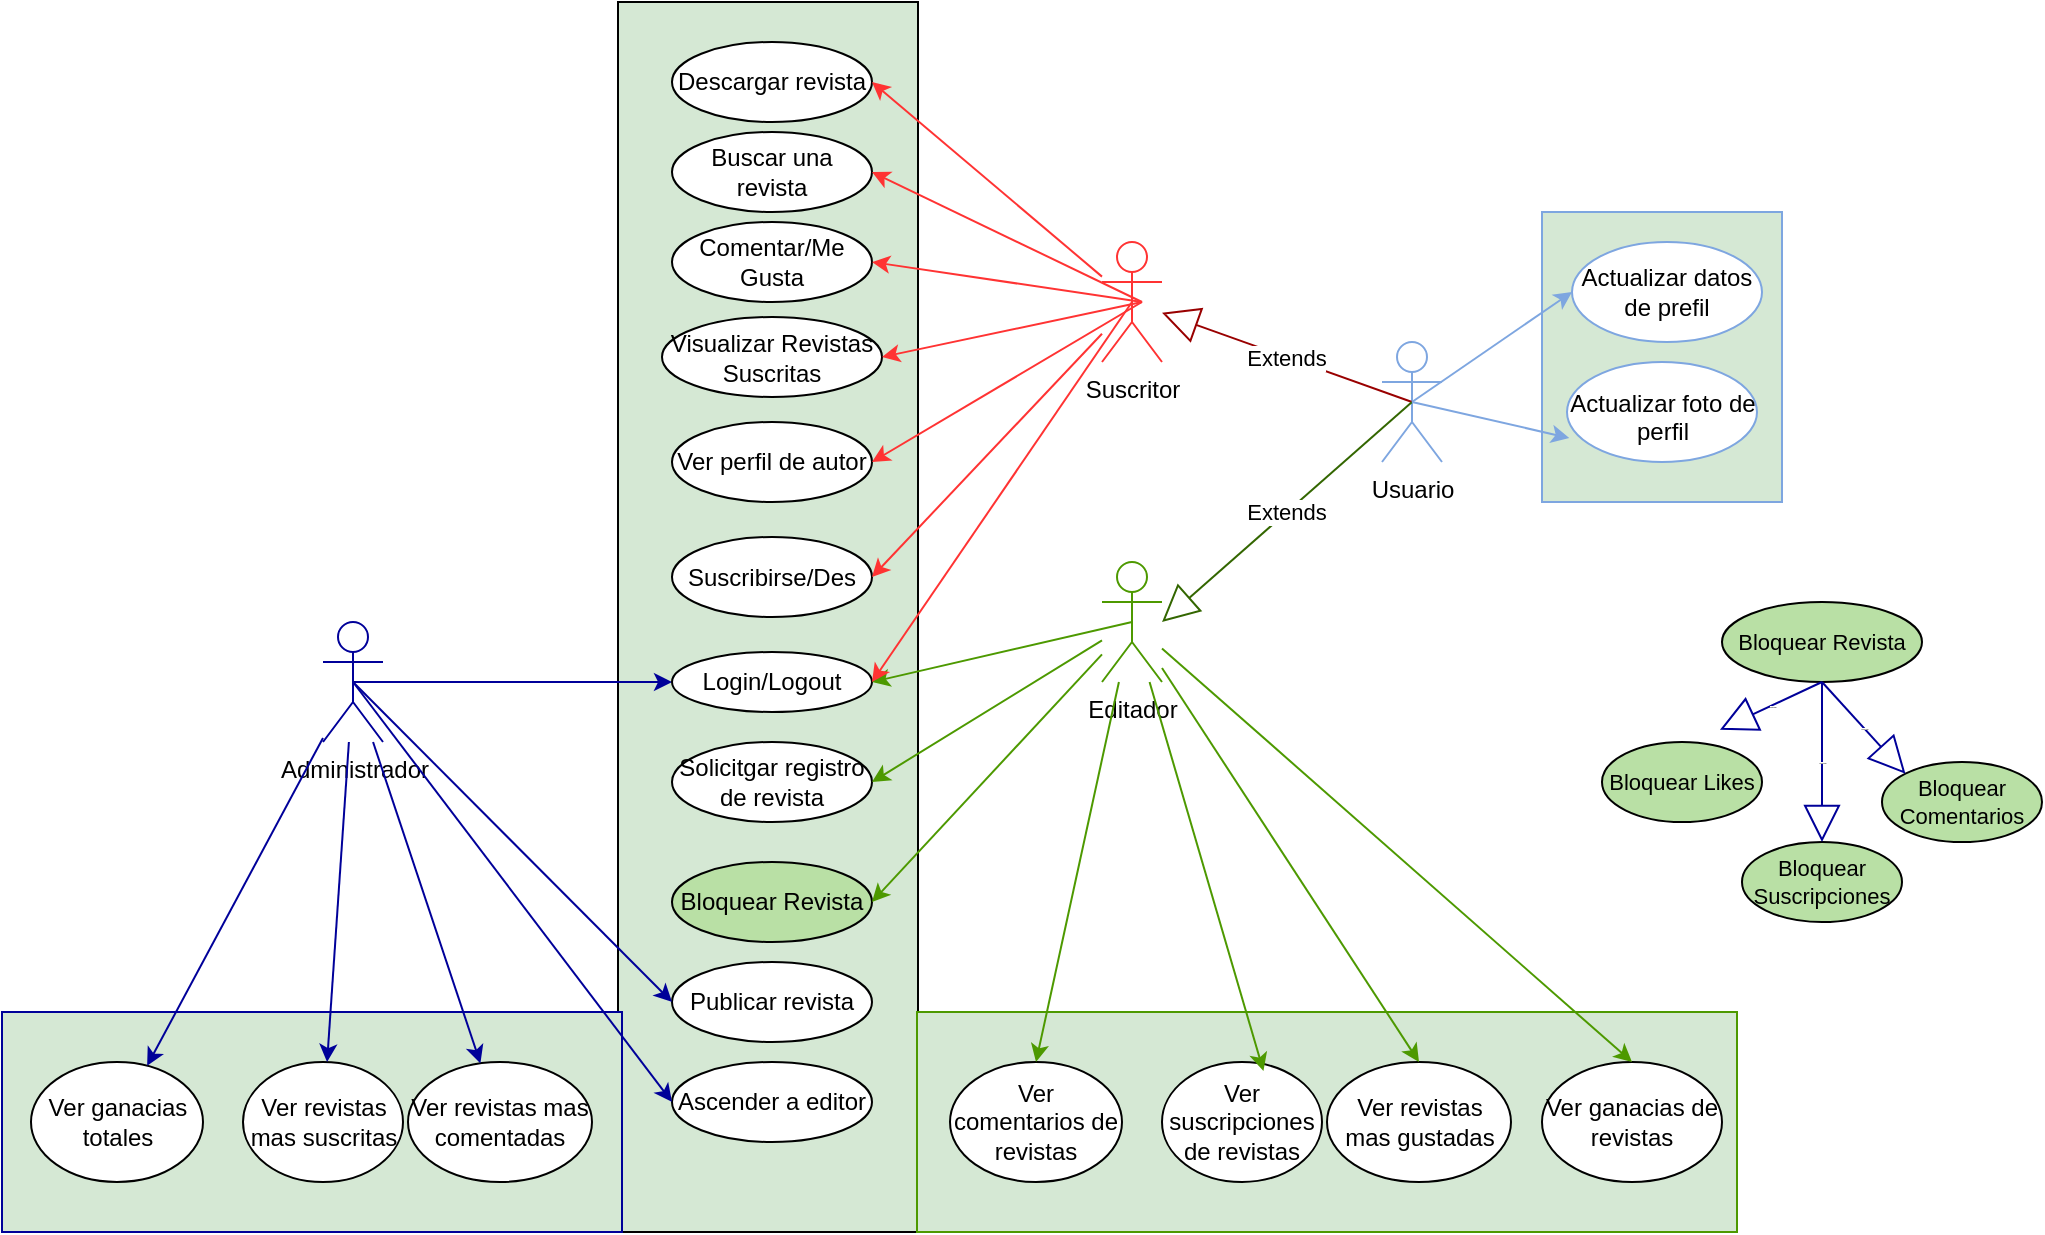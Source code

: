 <mxfile version="11.1.1" type="device"><diagram id="B8UoR_Uh1hEGa2lGHlDd" name="Page-1"><mxGraphModel dx="1669" dy="1671" grid="1" gridSize="10" guides="1" tooltips="1" connect="1" arrows="1" fold="1" page="1" pageScale="1" pageWidth="850" pageHeight="1100" math="0" shadow="0"><root><mxCell id="0"/><mxCell id="1" parent="0"/><mxCell id="_WLpO0w72OIGfK0hIoFG-22" value="" style="rounded=0;whiteSpace=wrap;html=1;strokeColor=#7EA6E0;fillColor=#D5E8D4;" parent="1" vertex="1"><mxGeometry x="670" y="55" width="120" height="145" as="geometry"/></mxCell><mxCell id="_WLpO0w72OIGfK0hIoFG-13" value="" style="rounded=0;whiteSpace=wrap;html=1;fillColor=#D5E8D4;" parent="1" vertex="1"><mxGeometry x="208" y="-50" width="150" height="615" as="geometry"/></mxCell><mxCell id="_WLpO0w72OIGfK0hIoFG-19" style="edgeStyle=orthogonalEdgeStyle;rounded=0;orthogonalLoop=1;jettySize=auto;html=1;exitX=0.5;exitY=0.5;exitDx=0;exitDy=0;exitPerimeter=0;entryX=0;entryY=0.5;entryDx=0;entryDy=0;strokeColor=#000099;" parent="1" source="_WLpO0w72OIGfK0hIoFG-1" target="_WLpO0w72OIGfK0hIoFG-14" edge="1"><mxGeometry relative="1" as="geometry"/></mxCell><mxCell id="_WLpO0w72OIGfK0hIoFG-1" value="Administrador&lt;br&gt;" style="shape=umlActor;verticalLabelPosition=bottom;labelBackgroundColor=#ffffff;verticalAlign=top;html=1;outlineConnect=0;strokeColor=#000099;" parent="1" vertex="1"><mxGeometry x="60.5" y="260" width="30" height="60" as="geometry"/></mxCell><mxCell id="_WLpO0w72OIGfK0hIoFG-6" value="Editador&lt;br&gt;" style="shape=umlActor;verticalLabelPosition=bottom;labelBackgroundColor=#ffffff;verticalAlign=top;html=1;outlineConnect=0;strokeColor=#4D9900;" parent="1" vertex="1"><mxGeometry x="450" y="230" width="30" height="60" as="geometry"/></mxCell><mxCell id="_WLpO0w72OIGfK0hIoFG-7" value="Suscritor&lt;br&gt;" style="shape=umlActor;verticalLabelPosition=bottom;labelBackgroundColor=#ffffff;verticalAlign=top;html=1;outlineConnect=0;strokeColor=#FF3333;" parent="1" vertex="1"><mxGeometry x="450" y="70" width="30" height="60" as="geometry"/></mxCell><mxCell id="_WLpO0w72OIGfK0hIoFG-10" value="Usuario&lt;br&gt;" style="shape=umlActor;verticalLabelPosition=bottom;labelBackgroundColor=#ffffff;verticalAlign=top;html=1;outlineConnect=0;strokeColor=#7EA6E0;" parent="1" vertex="1"><mxGeometry x="590" y="120" width="30" height="60" as="geometry"/></mxCell><mxCell id="_WLpO0w72OIGfK0hIoFG-14" value="Login/Logout" style="ellipse;whiteSpace=wrap;html=1;" parent="1" vertex="1"><mxGeometry x="235" y="275" width="100" height="30" as="geometry"/></mxCell><mxCell id="_WLpO0w72OIGfK0hIoFG-16" value="Extends" style="endArrow=block;endSize=16;endFill=0;html=1;exitX=0.5;exitY=0.5;exitDx=0;exitDy=0;exitPerimeter=0;strokeColor=#990000;" parent="1" source="_WLpO0w72OIGfK0hIoFG-10" target="_WLpO0w72OIGfK0hIoFG-7" edge="1"><mxGeometry width="160" relative="1" as="geometry"><mxPoint x="60" y="530" as="sourcePoint"/><mxPoint x="220" y="530" as="targetPoint"/></mxGeometry></mxCell><mxCell id="_WLpO0w72OIGfK0hIoFG-17" value="Extends" style="endArrow=block;endSize=16;endFill=0;html=1;exitX=0.5;exitY=0.5;exitDx=0;exitDy=0;exitPerimeter=0;strokeColor=#336600;" parent="1" source="_WLpO0w72OIGfK0hIoFG-10" edge="1"><mxGeometry width="160" relative="1" as="geometry"><mxPoint x="615" y="160" as="sourcePoint"/><mxPoint x="480" y="260" as="targetPoint"/></mxGeometry></mxCell><mxCell id="_WLpO0w72OIGfK0hIoFG-23" value="Actualizar datos de prefil&lt;br&gt;" style="ellipse;whiteSpace=wrap;html=1;strokeColor=#7EA6E0;" parent="1" vertex="1"><mxGeometry x="685" y="70" width="95" height="50" as="geometry"/></mxCell><mxCell id="_WLpO0w72OIGfK0hIoFG-24" value="&lt;span&gt;&lt;br&gt;&lt;br&gt;&lt;br&gt;Actualizar foto de perfil&lt;/span&gt;&lt;br&gt;&lt;p&gt;&lt;br&gt;&lt;/p&gt;" style="ellipse;whiteSpace=wrap;html=1;strokeColor=#7EA6E0;" parent="1" vertex="1"><mxGeometry x="682.5" y="130" width="95" height="50" as="geometry"/></mxCell><mxCell id="_WLpO0w72OIGfK0hIoFG-27" value="Ver perfil de autor&lt;br&gt;" style="ellipse;whiteSpace=wrap;html=1;" parent="1" vertex="1"><mxGeometry x="235" y="160" width="100" height="40" as="geometry"/></mxCell><mxCell id="_WLpO0w72OIGfK0hIoFG-29" value="Buscar una revista&lt;br&gt;" style="ellipse;whiteSpace=wrap;html=1;" parent="1" vertex="1"><mxGeometry x="235" y="15" width="100" height="40" as="geometry"/></mxCell><mxCell id="_WLpO0w72OIGfK0hIoFG-30" value="Visualizar Revistas Suscritas&lt;br&gt;" style="ellipse;whiteSpace=wrap;html=1;" parent="1" vertex="1"><mxGeometry x="230" y="107.5" width="110" height="40" as="geometry"/></mxCell><mxCell id="_WLpO0w72OIGfK0hIoFG-31" value="" style="endArrow=classic;html=1;exitX=0.5;exitY=0.5;exitDx=0;exitDy=0;exitPerimeter=0;entryX=1;entryY=0.5;entryDx=0;entryDy=0;strokeColor=#4D9900;" parent="1" source="_WLpO0w72OIGfK0hIoFG-6" target="_WLpO0w72OIGfK0hIoFG-14" edge="1"><mxGeometry width="50" height="50" relative="1" as="geometry"><mxPoint x="60" y="580" as="sourcePoint"/><mxPoint x="110" y="530" as="targetPoint"/></mxGeometry></mxCell><mxCell id="_WLpO0w72OIGfK0hIoFG-34" value="Comentar/Me Gusta" style="ellipse;whiteSpace=wrap;html=1;" parent="1" vertex="1"><mxGeometry x="235" y="60" width="100" height="40" as="geometry"/></mxCell><mxCell id="_WLpO0w72OIGfK0hIoFG-35" value="Solicitgar registro de revista" style="ellipse;whiteSpace=wrap;html=1;" parent="1" vertex="1"><mxGeometry x="235" y="320" width="100" height="40" as="geometry"/></mxCell><mxCell id="_WLpO0w72OIGfK0hIoFG-36" value="Publicar revista" style="ellipse;whiteSpace=wrap;html=1;" parent="1" vertex="1"><mxGeometry x="235" y="430" width="100" height="40" as="geometry"/></mxCell><mxCell id="_WLpO0w72OIGfK0hIoFG-37" value="Bloquear Revista" style="ellipse;whiteSpace=wrap;html=1;fillColor=#B9E0A5;" parent="1" vertex="1"><mxGeometry x="235" y="380" width="100" height="40" as="geometry"/></mxCell><mxCell id="_WLpO0w72OIGfK0hIoFG-41" value="Ascender a editor" style="ellipse;whiteSpace=wrap;html=1;" parent="1" vertex="1"><mxGeometry x="235" y="480" width="100" height="40" as="geometry"/></mxCell><mxCell id="_WLpO0w72OIGfK0hIoFG-42" value="Suscribirse/Des" style="ellipse;whiteSpace=wrap;html=1;" parent="1" vertex="1"><mxGeometry x="235" y="217.5" width="100" height="40" as="geometry"/></mxCell><mxCell id="_WLpO0w72OIGfK0hIoFG-43" value="" style="rounded=0;whiteSpace=wrap;html=1;strokeColor=#4D9900;fillColor=#D5E8D4;" parent="1" vertex="1"><mxGeometry x="357.5" y="455" width="410" height="110" as="geometry"/></mxCell><mxCell id="_WLpO0w72OIGfK0hIoFG-44" value="" style="rounded=0;whiteSpace=wrap;html=1;strokeColor=#000099;fillColor=#D5E8D4;" parent="1" vertex="1"><mxGeometry x="-100" y="455" width="310" height="110" as="geometry"/></mxCell><mxCell id="_WLpO0w72OIGfK0hIoFG-45" value="" style="endArrow=classic;html=1;exitX=0.5;exitY=0.5;exitDx=0;exitDy=0;exitPerimeter=0;entryX=1;entryY=0.5;entryDx=0;entryDy=0;strokeColor=#FF3333;" parent="1" source="_WLpO0w72OIGfK0hIoFG-7" target="_WLpO0w72OIGfK0hIoFG-14" edge="1"><mxGeometry width="50" height="50" relative="1" as="geometry"><mxPoint x="-80" y="640" as="sourcePoint"/><mxPoint x="-30" y="590" as="targetPoint"/></mxGeometry></mxCell><mxCell id="_WLpO0w72OIGfK0hIoFG-46" value="" style="endArrow=classic;html=1;entryX=1;entryY=0.5;entryDx=0;entryDy=0;strokeColor=#FF3333;" parent="1" target="_WLpO0w72OIGfK0hIoFG-29" edge="1"><mxGeometry width="50" height="50" relative="1" as="geometry"><mxPoint x="470" y="100" as="sourcePoint"/><mxPoint x="-30" y="590" as="targetPoint"/></mxGeometry></mxCell><mxCell id="_WLpO0w72OIGfK0hIoFG-47" value="" style="endArrow=classic;html=1;entryX=1;entryY=0.5;entryDx=0;entryDy=0;strokeColor=#FF3333;" parent="1" target="_WLpO0w72OIGfK0hIoFG-34" edge="1"><mxGeometry width="50" height="50" relative="1" as="geometry"><mxPoint x="470" y="100" as="sourcePoint"/><mxPoint x="150" y="100" as="targetPoint"/></mxGeometry></mxCell><mxCell id="_WLpO0w72OIGfK0hIoFG-48" value="" style="endArrow=classic;html=1;entryX=1;entryY=0.5;entryDx=0;entryDy=0;strokeColor=#FF3333;" parent="1" target="_WLpO0w72OIGfK0hIoFG-30" edge="1"><mxGeometry width="50" height="50" relative="1" as="geometry"><mxPoint x="470" y="100" as="sourcePoint"/><mxPoint x="130" y="80" as="targetPoint"/></mxGeometry></mxCell><mxCell id="_WLpO0w72OIGfK0hIoFG-49" value="" style="endArrow=classic;html=1;entryX=1;entryY=0.5;entryDx=0;entryDy=0;strokeColor=#FF3333;" parent="1" target="_WLpO0w72OIGfK0hIoFG-27" edge="1"><mxGeometry width="50" height="50" relative="1" as="geometry"><mxPoint x="470" y="100" as="sourcePoint"/><mxPoint x="130" y="90" as="targetPoint"/></mxGeometry></mxCell><mxCell id="_WLpO0w72OIGfK0hIoFG-50" value="" style="endArrow=classic;html=1;entryX=1;entryY=0.5;entryDx=0;entryDy=0;strokeColor=#FF3333;" parent="1" source="_WLpO0w72OIGfK0hIoFG-7" target="_WLpO0w72OIGfK0hIoFG-42" edge="1"><mxGeometry width="50" height="50" relative="1" as="geometry"><mxPoint x="110" y="180" as="sourcePoint"/><mxPoint x="160" y="130" as="targetPoint"/></mxGeometry></mxCell><mxCell id="_WLpO0w72OIGfK0hIoFG-51" value="" style="endArrow=classic;html=1;entryX=1;entryY=0.5;entryDx=0;entryDy=0;strokeColor=#4D9900;" parent="1" source="_WLpO0w72OIGfK0hIoFG-6" target="_WLpO0w72OIGfK0hIoFG-35" edge="1"><mxGeometry width="50" height="50" relative="1" as="geometry"><mxPoint x="580" y="400" as="sourcePoint"/><mxPoint x="630" y="350" as="targetPoint"/></mxGeometry></mxCell><mxCell id="_WLpO0w72OIGfK0hIoFG-52" value="" style="endArrow=classic;html=1;entryX=1;entryY=0.5;entryDx=0;entryDy=0;strokeColor=#4D9900;" parent="1" source="_WLpO0w72OIGfK0hIoFG-6" target="_WLpO0w72OIGfK0hIoFG-37" edge="1"><mxGeometry width="50" height="50" relative="1" as="geometry"><mxPoint x="70" y="420" as="sourcePoint"/><mxPoint x="120" y="370" as="targetPoint"/></mxGeometry></mxCell><mxCell id="_WLpO0w72OIGfK0hIoFG-53" value="" style="endArrow=classic;html=1;exitX=0.5;exitY=0.5;exitDx=0;exitDy=0;exitPerimeter=0;entryX=0;entryY=0.5;entryDx=0;entryDy=0;strokeColor=#000099;" parent="1" source="_WLpO0w72OIGfK0hIoFG-1" target="_WLpO0w72OIGfK0hIoFG-36" edge="1"><mxGeometry width="50" height="50" relative="1" as="geometry"><mxPoint x="50" y="420" as="sourcePoint"/><mxPoint x="100" y="370" as="targetPoint"/></mxGeometry></mxCell><mxCell id="_WLpO0w72OIGfK0hIoFG-54" value="" style="endArrow=classic;html=1;exitX=0.5;exitY=0.5;exitDx=0;exitDy=0;exitPerimeter=0;entryX=0;entryY=0.5;entryDx=0;entryDy=0;strokeColor=#000099;" parent="1" source="_WLpO0w72OIGfK0hIoFG-1" target="_WLpO0w72OIGfK0hIoFG-41" edge="1"><mxGeometry width="50" height="50" relative="1" as="geometry"><mxPoint x="60" y="430" as="sourcePoint"/><mxPoint x="110" y="380" as="targetPoint"/></mxGeometry></mxCell><mxCell id="_WLpO0w72OIGfK0hIoFG-55" value="Ver comentarios de revistas&lt;br&gt;" style="ellipse;whiteSpace=wrap;html=1;" parent="1" vertex="1"><mxGeometry x="374" y="480" width="86" height="60" as="geometry"/></mxCell><mxCell id="_WLpO0w72OIGfK0hIoFG-56" value="Ver suscripciones de revistas" style="ellipse;whiteSpace=wrap;html=1;" parent="1" vertex="1"><mxGeometry x="480" y="480" width="80" height="60" as="geometry"/></mxCell><mxCell id="_WLpO0w72OIGfK0hIoFG-58" value="Ver revistas&lt;br&gt;mas gustadas" style="ellipse;whiteSpace=wrap;html=1;" parent="1" vertex="1"><mxGeometry x="562.5" y="480" width="92" height="60" as="geometry"/></mxCell><mxCell id="_WLpO0w72OIGfK0hIoFG-59" value="Ver ganacias de revistas" style="ellipse;whiteSpace=wrap;html=1;" parent="1" vertex="1"><mxGeometry x="670" y="480" width="90" height="60" as="geometry"/></mxCell><mxCell id="_WLpO0w72OIGfK0hIoFG-60" value="Ver ganacias totales" style="ellipse;whiteSpace=wrap;html=1;" parent="1" vertex="1"><mxGeometry x="-85.5" y="480" width="86" height="60" as="geometry"/></mxCell><mxCell id="_WLpO0w72OIGfK0hIoFG-61" value="Ver revistas mas suscritas" style="ellipse;whiteSpace=wrap;html=1;" parent="1" vertex="1"><mxGeometry x="20.5" y="480" width="80" height="60" as="geometry"/></mxCell><mxCell id="_WLpO0w72OIGfK0hIoFG-62" value="Ver revistas mas comentadas" style="ellipse;whiteSpace=wrap;html=1;" parent="1" vertex="1"><mxGeometry x="103" y="480" width="92" height="60" as="geometry"/></mxCell><mxCell id="_WLpO0w72OIGfK0hIoFG-64" value="" style="endArrow=classic;html=1;strokeColor=#000099;" parent="1" source="_WLpO0w72OIGfK0hIoFG-1" target="_WLpO0w72OIGfK0hIoFG-61" edge="1"><mxGeometry width="50" height="50" relative="1" as="geometry"><mxPoint x="-100" y="420" as="sourcePoint"/><mxPoint x="-50" y="370" as="targetPoint"/></mxGeometry></mxCell><mxCell id="_WLpO0w72OIGfK0hIoFG-65" value="" style="endArrow=classic;html=1;strokeColor=#000099;" parent="1" source="_WLpO0w72OIGfK0hIoFG-1" target="_WLpO0w72OIGfK0hIoFG-60" edge="1"><mxGeometry width="50" height="50" relative="1" as="geometry"><mxPoint x="-100" y="640" as="sourcePoint"/><mxPoint x="-50" y="590" as="targetPoint"/></mxGeometry></mxCell><mxCell id="_WLpO0w72OIGfK0hIoFG-66" value="" style="endArrow=classic;html=1;strokeColor=#000099;" parent="1" source="_WLpO0w72OIGfK0hIoFG-1" target="_WLpO0w72OIGfK0hIoFG-62" edge="1"><mxGeometry width="50" height="50" relative="1" as="geometry"><mxPoint x="-20" y="650" as="sourcePoint"/><mxPoint x="30" y="600" as="targetPoint"/></mxGeometry></mxCell><mxCell id="_WLpO0w72OIGfK0hIoFG-67" value="" style="endArrow=classic;html=1;entryX=0.5;entryY=0;entryDx=0;entryDy=0;strokeColor=#4D9900;" parent="1" source="_WLpO0w72OIGfK0hIoFG-6" target="_WLpO0w72OIGfK0hIoFG-59" edge="1"><mxGeometry width="50" height="50" relative="1" as="geometry"><mxPoint x="660" y="390" as="sourcePoint"/><mxPoint x="710" y="340" as="targetPoint"/></mxGeometry></mxCell><mxCell id="_WLpO0w72OIGfK0hIoFG-68" value="" style="endArrow=classic;html=1;entryX=0.5;entryY=0;entryDx=0;entryDy=0;strokeColor=#4D9900;" parent="1" source="_WLpO0w72OIGfK0hIoFG-6" target="_WLpO0w72OIGfK0hIoFG-58" edge="1"><mxGeometry width="50" height="50" relative="1" as="geometry"><mxPoint x="640" y="380" as="sourcePoint"/><mxPoint x="690" y="330" as="targetPoint"/></mxGeometry></mxCell><mxCell id="_WLpO0w72OIGfK0hIoFG-69" value="" style="endArrow=classic;html=1;entryX=0.634;entryY=0.075;entryDx=0;entryDy=0;entryPerimeter=0;strokeColor=#4D9900;" parent="1" source="_WLpO0w72OIGfK0hIoFG-6" target="_WLpO0w72OIGfK0hIoFG-56" edge="1"><mxGeometry width="50" height="50" relative="1" as="geometry"><mxPoint x="700" y="350" as="sourcePoint"/><mxPoint x="750" y="300" as="targetPoint"/></mxGeometry></mxCell><mxCell id="_WLpO0w72OIGfK0hIoFG-70" value="" style="endArrow=classic;html=1;entryX=0.5;entryY=0;entryDx=0;entryDy=0;strokeColor=#4D9900;" parent="1" source="_WLpO0w72OIGfK0hIoFG-6" target="_WLpO0w72OIGfK0hIoFG-55" edge="1"><mxGeometry width="50" height="50" relative="1" as="geometry"><mxPoint x="650" y="390" as="sourcePoint"/><mxPoint x="700" y="340" as="targetPoint"/></mxGeometry></mxCell><mxCell id="_WLpO0w72OIGfK0hIoFG-71" value="" style="endArrow=classic;html=1;exitX=0.5;exitY=0.5;exitDx=0;exitDy=0;exitPerimeter=0;entryX=0;entryY=0.5;entryDx=0;entryDy=0;strokeColor=#7EA6E0;" parent="1" source="_WLpO0w72OIGfK0hIoFG-10" target="_WLpO0w72OIGfK0hIoFG-23" edge="1"><mxGeometry width="50" height="50" relative="1" as="geometry"><mxPoint x="680" y="320" as="sourcePoint"/><mxPoint x="730" y="270" as="targetPoint"/></mxGeometry></mxCell><mxCell id="_WLpO0w72OIGfK0hIoFG-72" value="" style="endArrow=classic;html=1;exitX=0.5;exitY=0.5;exitDx=0;exitDy=0;exitPerimeter=0;entryX=0.012;entryY=0.76;entryDx=0;entryDy=0;entryPerimeter=0;strokeColor=#7EA6E0;" parent="1" source="_WLpO0w72OIGfK0hIoFG-10" target="_WLpO0w72OIGfK0hIoFG-24" edge="1"><mxGeometry width="50" height="50" relative="1" as="geometry"><mxPoint x="630" y="300" as="sourcePoint"/><mxPoint x="680" y="250" as="targetPoint"/></mxGeometry></mxCell><mxCell id="_WLpO0w72OIGfK0hIoFG-73" value="Bloquear Revista" style="ellipse;whiteSpace=wrap;html=1;fillColor=#B9E0A5;fontSize=11;" parent="1" vertex="1"><mxGeometry x="760" y="250" width="100" height="40" as="geometry"/></mxCell><mxCell id="_WLpO0w72OIGfK0hIoFG-74" value="Bloquear Suscripciones" style="ellipse;whiteSpace=wrap;html=1;fillColor=#B9E0A5;fontSize=11;" parent="1" vertex="1"><mxGeometry x="770" y="370" width="80" height="40" as="geometry"/></mxCell><mxCell id="_WLpO0w72OIGfK0hIoFG-76" value="Bloquear Likes" style="ellipse;whiteSpace=wrap;html=1;fillColor=#B9E0A5;fontSize=11;" parent="1" vertex="1"><mxGeometry x="700" y="320" width="80" height="40" as="geometry"/></mxCell><mxCell id="_WLpO0w72OIGfK0hIoFG-77" value="Bloquear Comentarios" style="ellipse;whiteSpace=wrap;html=1;fillColor=#B9E0A5;fontSize=11;" parent="1" vertex="1"><mxGeometry x="840" y="330" width="80" height="40" as="geometry"/></mxCell><mxCell id="_WLpO0w72OIGfK0hIoFG-78" value="Extends" style="endArrow=block;endSize=16;endFill=0;html=1;strokeColor=#000099;fontSize=1;exitX=0.5;exitY=1;exitDx=0;exitDy=0;entryX=0.737;entryY=-0.153;entryDx=0;entryDy=0;entryPerimeter=0;" parent="1" source="_WLpO0w72OIGfK0hIoFG-73" target="_WLpO0w72OIGfK0hIoFG-76" edge="1"><mxGeometry width="160" relative="1" as="geometry"><mxPoint x="870" y="200" as="sourcePoint"/><mxPoint x="1030" y="200" as="targetPoint"/></mxGeometry></mxCell><mxCell id="_WLpO0w72OIGfK0hIoFG-79" value="Extends" style="endArrow=block;endSize=16;endFill=0;html=1;strokeColor=#000099;fontSize=1;entryX=0.5;entryY=0;entryDx=0;entryDy=0;" parent="1" target="_WLpO0w72OIGfK0hIoFG-74" edge="1"><mxGeometry width="160" relative="1" as="geometry"><mxPoint x="810" y="290" as="sourcePoint"/><mxPoint x="768.96" y="323.88" as="targetPoint"/></mxGeometry></mxCell><mxCell id="_WLpO0w72OIGfK0hIoFG-80" value="Extends" style="endArrow=block;endSize=16;endFill=0;html=1;strokeColor=#000099;fontSize=1;entryX=0;entryY=0;entryDx=0;entryDy=0;" parent="1" target="_WLpO0w72OIGfK0hIoFG-77" edge="1"><mxGeometry width="160" relative="1" as="geometry"><mxPoint x="810" y="290" as="sourcePoint"/><mxPoint x="778.96" y="333.88" as="targetPoint"/></mxGeometry></mxCell><mxCell id="T_b8xn61_uJHARv6UEal-3" value="Descargar revista" style="ellipse;whiteSpace=wrap;html=1;" vertex="1" parent="1"><mxGeometry x="235" y="-30" width="100" height="40" as="geometry"/></mxCell><mxCell id="T_b8xn61_uJHARv6UEal-4" value="" style="endArrow=classic;html=1;entryX=1;entryY=0.5;entryDx=0;entryDy=0;strokeColor=#FF3333;" edge="1" parent="1" source="_WLpO0w72OIGfK0hIoFG-7" target="T_b8xn61_uJHARv6UEal-3"><mxGeometry width="50" height="50" relative="1" as="geometry"><mxPoint x="480" y="110" as="sourcePoint"/><mxPoint x="345" y="45" as="targetPoint"/></mxGeometry></mxCell></root></mxGraphModel></diagram></mxfile>